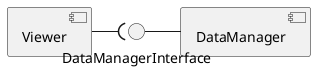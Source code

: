 @startuml component_diagram

component Viewer
component DataManager

interface DataManagerInterface

Viewer -( DataManagerInterface
DataManagerInterface - DataManager

@enduml
